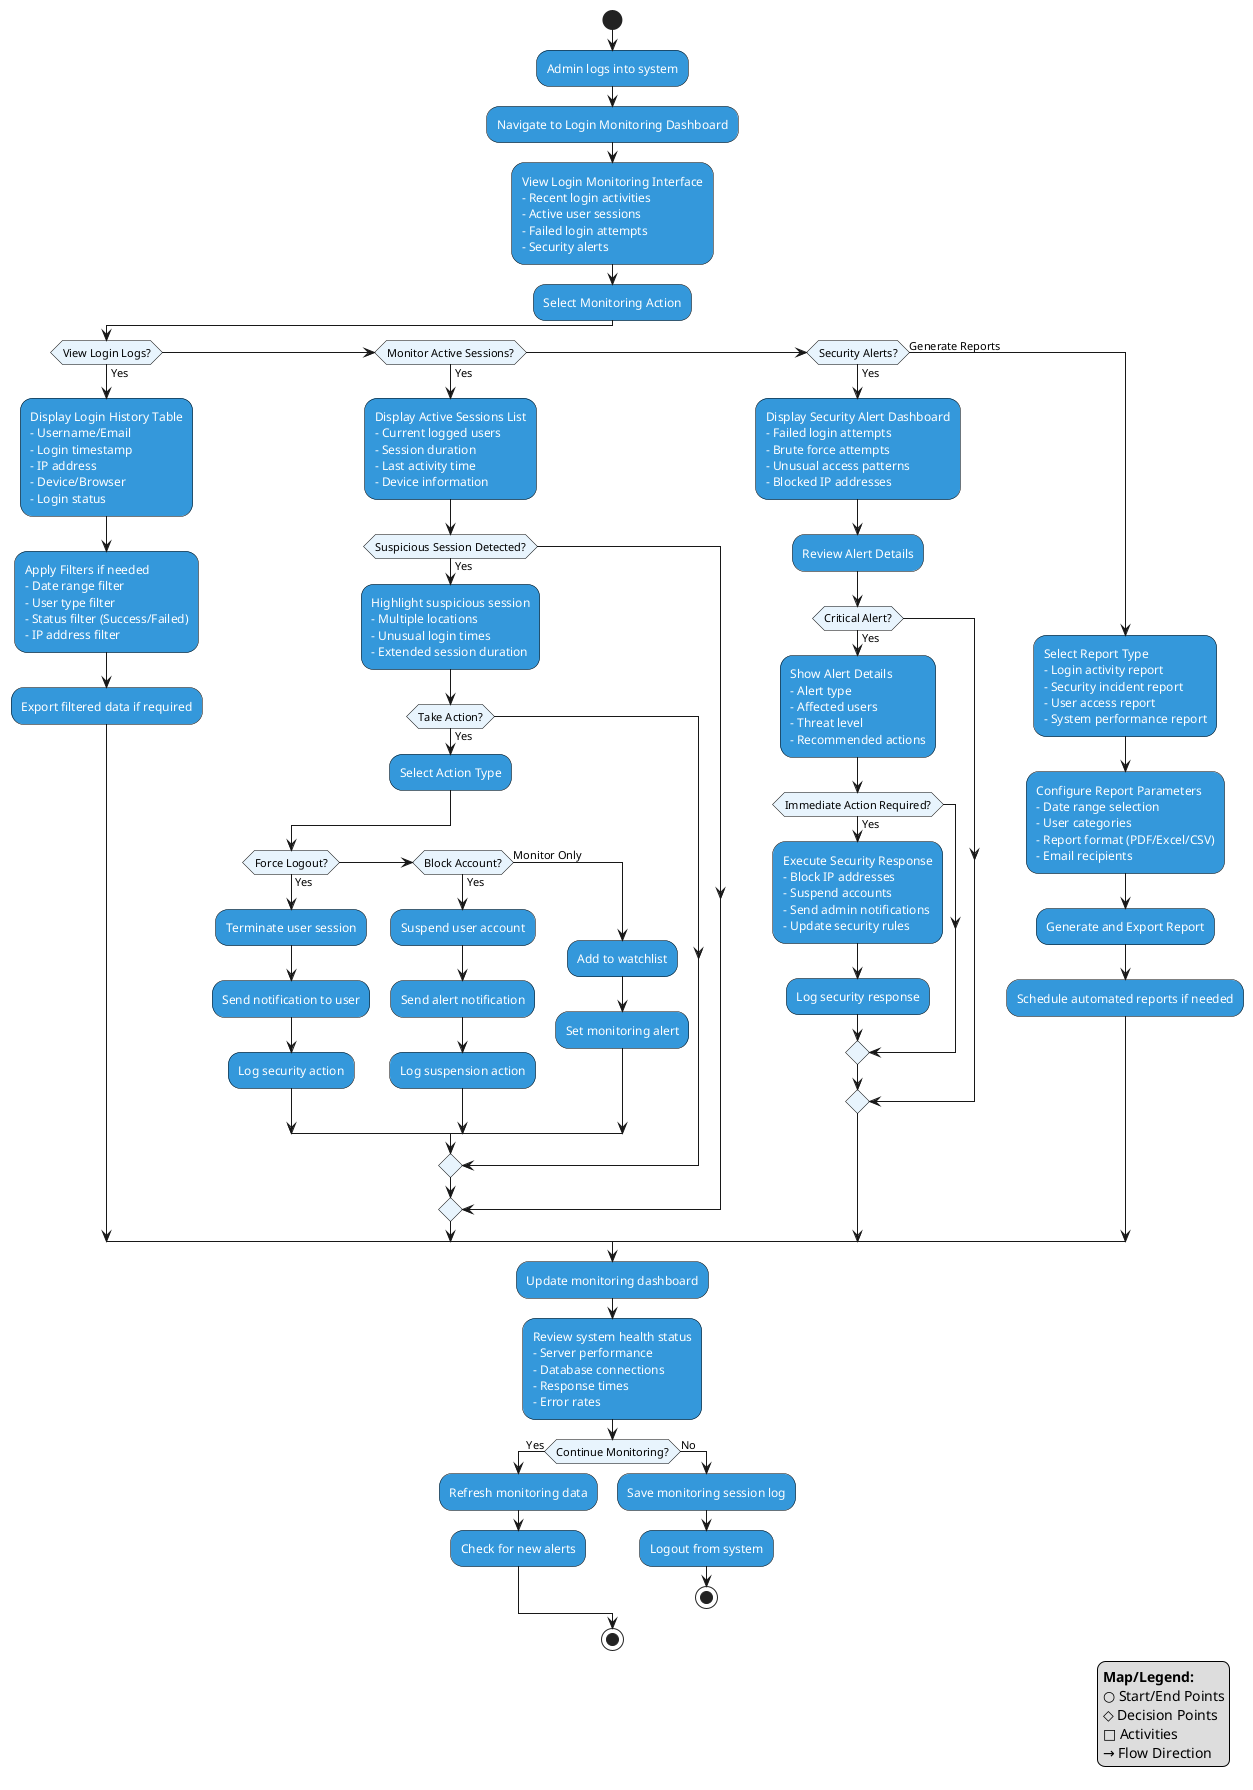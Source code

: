 @startuml Admin_Login_Monitoring_Activity

skinparam Activity {
    BackgroundColor #3498db
    BorderColor #000000
    FontColor #ffffff
    FontSize 12
    FontName Arial
}

skinparam ActivityDiamond {
    BackgroundColor #e8f4fd
    BorderColor #000000
    FontColor #000000
    FontSize 11
    FontName Arial
}

skinparam Note {
    BackgroundColor #f8f9fa
    BorderColor #000000
    FontColor #000000
    FontSize 10
}

|Admin|

start

:Admin logs into system;

:Navigate to Login Monitoring Dashboard;

:View Login Monitoring Interface
- Recent login activities
- Active user sessions  
- Failed login attempts
- Security alerts;

:Select Monitoring Action;

if (View Login Logs?) then (Yes)
    :Display Login History Table
    - Username/Email
    - Login timestamp
    - IP address
    - Device/Browser
    - Login status;
    
    :Apply Filters if needed
    - Date range filter
    - User type filter
    - Status filter (Success/Failed)
    - IP address filter;
    
    :Export filtered data if required;
    
elseif (Monitor Active Sessions?) then (Yes)
    :Display Active Sessions List
    - Current logged users
    - Session duration
    - Last activity time
    - Device information;
    
    if (Suspicious Session Detected?) then (Yes)
        :Highlight suspicious session
        - Multiple locations
        - Unusual login times
        - Extended session duration;
        
        if (Take Action?) then (Yes)
            :Select Action Type;
            
            if (Force Logout?) then (Yes)
                :Terminate user session;
                :Send notification to user;
                :Log security action;
            elseif (Block Account?) then (Yes)
                :Suspend user account;
                :Send alert notification;
                :Log suspension action;
            else (Monitor Only)
                :Add to watchlist;
                :Set monitoring alert;
            endif
        endif
    endif
    
elseif (Security Alerts?) then (Yes)
    :Display Security Alert Dashboard
    - Failed login attempts
    - Brute force attempts
    - Unusual access patterns
    - Blocked IP addresses;
    
    :Review Alert Details;
    
    if (Critical Alert?) then (Yes)
        :Show Alert Details
        - Alert type
        - Affected users
        - Threat level
        - Recommended actions;
        
        if (Immediate Action Required?) then (Yes)
            :Execute Security Response
            - Block IP addresses
            - Suspend accounts
            - Send admin notifications
            - Update security rules;
            
            :Log security response;
        endif
    endif
    
else (Generate Reports)
    :Select Report Type
    - Login activity report
    - Security incident report
    - User access report
    - System performance report;
    
    :Configure Report Parameters
    - Date range selection
    - User categories
    - Report format (PDF/Excel/CSV)
    - Email recipients;
    
    :Generate and Export Report;
    
    :Schedule automated reports if needed;
endif

:Update monitoring dashboard;

:Review system health status
- Server performance
- Database connections
- Response times
- Error rates;

if (Continue Monitoring?) then (Yes)
    :Refresh monitoring data;
    :Check for new alerts;
else (No)
    :Save monitoring session log;
    :Logout from system;
    stop
endif

stop

' Map/Legend positioned at bottom right
legend right
**Map/Legend:**
○ Start/End Points
◇ Decision Points  
□ Activities
→ Flow Direction
endlegend

@enduml 